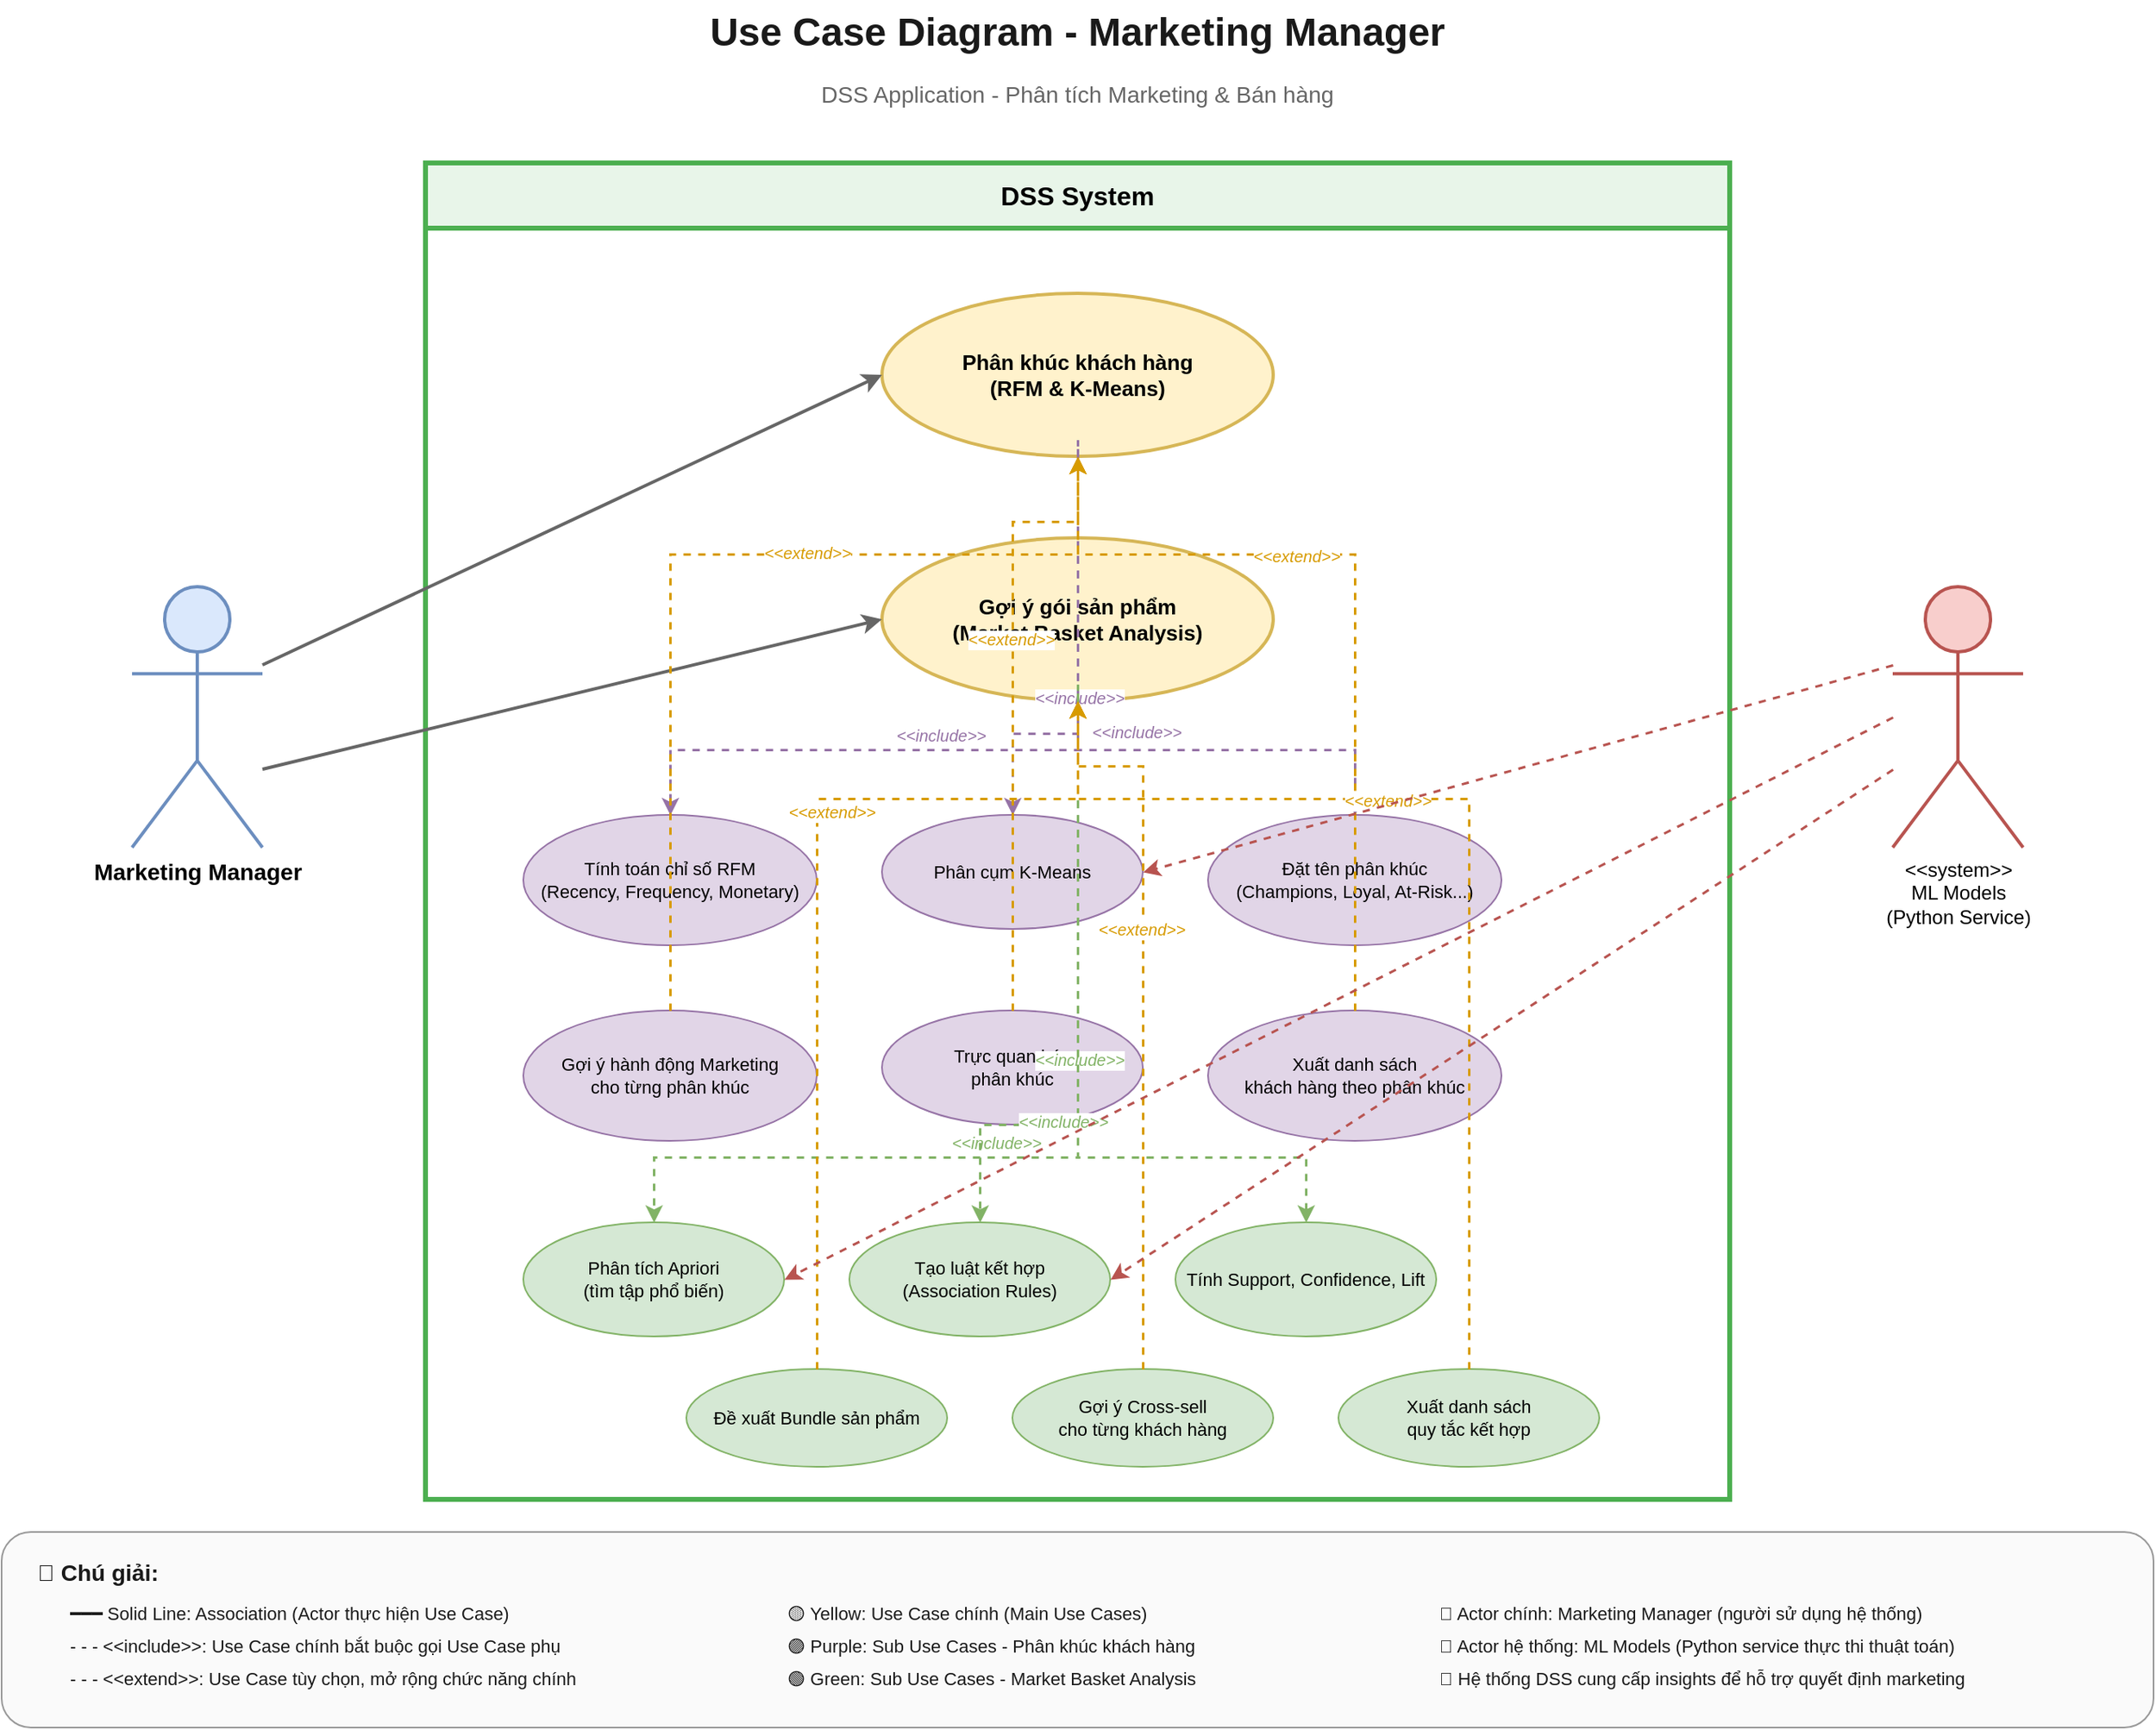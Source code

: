 <mxfile version="22.1.11" type="device">
  <diagram name="Marketing Manager Use Case Diagram" id="usecase-diagram">
    <mxGraphModel dx="1422" dy="794" grid="1" gridSize="10" guides="1" tooltips="1" connect="1" arrows="1" fold="1" page="1" pageScale="1" pageWidth="1400" pageHeight="1000" math="0" shadow="0">
      <root>
        <mxCell id="0" />
        <mxCell id="1" parent="0" />
        
        <!-- Title -->
        <mxCell id="title" value="Use Case Diagram - Marketing Manager" style="text;html=1;strokeColor=none;fillColor=none;align=center;verticalAlign=middle;whiteSpace=wrap;rounded=0;fontSize=24;fontStyle=1;fontColor=#1A1A1A;" vertex="1" parent="1">
          <mxGeometry x="400" y="20" width="600" height="40" as="geometry" />
        </mxCell>
        
        <mxCell id="subtitle" value="DSS Application - Phân tích Marketing &amp; Bán hàng" style="text;html=1;strokeColor=none;fillColor=none;align=center;verticalAlign=middle;whiteSpace=wrap;rounded=0;fontSize=14;fontColor=#666666;" vertex="1" parent="1">
          <mxGeometry x="400" y="65" width="600" height="25" as="geometry" />
        </mxCell>
        
        <!-- System Boundary -->
        <mxCell id="system-boundary" value="DSS System" style="swimlane;whiteSpace=wrap;html=1;fillColor=#E8F5E9;strokeColor=#4CAF50;strokeWidth=3;fontStyle=1;fontSize=16;startSize=40;" vertex="1" parent="1">
          <mxGeometry x="300" y="120" width="800" height="820" as="geometry" />
        </mxCell>
        
        <!-- Main Use Cases -->
        
        <!-- 1. Phân khúc khách hàng -->
        <mxCell id="uc-segmentation" value="Phân khúc khách hàng&#xa;(RFM &amp; K-Means)" style="ellipse;whiteSpace=wrap;html=1;fillColor=#fff2cc;strokeColor=#d6b656;strokeWidth=2;fontSize=13;fontStyle=1;" vertex="1" parent="system-boundary">
          <mxGeometry x="280" y="80" width="240" height="100" as="geometry" />
        </mxCell>
        
        <!-- 2. Market Basket Analysis -->
        <mxCell id="uc-basket" value="Gợi ý gói sản phẩm&#xa;(Market Basket Analysis)" style="ellipse;whiteSpace=wrap;html=1;fillColor=#fff2cc;strokeColor=#d6b656;strokeWidth=2;fontSize=13;fontStyle=1;" vertex="1" parent="system-boundary">
          <mxGeometry x="280" y="230" width="240" height="100" as="geometry" />
        </mxCell>
        
        <!-- Sub Use Cases for Segmentation -->
        
        <mxCell id="uc-compute-rfm" value="Tính toán chỉ số RFM&#xa;(Recency, Frequency, Monetary)" style="ellipse;whiteSpace=wrap;html=1;fillColor=#e1d5e7;strokeColor=#9673a6;fontSize=11;" vertex="1" parent="system-boundary">
          <mxGeometry x="60" y="400" width="180" height="80" as="geometry" />
        </mxCell>
        
        <mxCell id="uc-kmeans-clustering" value="Phân cụm K-Means" style="ellipse;whiteSpace=wrap;html=1;fillColor=#e1d5e7;strokeColor=#9673a6;fontSize=11;" vertex="1" parent="system-boundary">
          <mxGeometry x="280" y="400" width="160" height="70" as="geometry" />
        </mxCell>
        
        <mxCell id="uc-segment-naming" value="Đặt tên phân khúc&#xa;(Champions, Loyal, At-Risk...)" style="ellipse;whiteSpace=wrap;html=1;fillColor=#e1d5e7;strokeColor=#9673a6;fontSize=11;" vertex="1" parent="system-boundary">
          <mxGeometry x="480" y="400" width="180" height="80" as="geometry" />
        </mxCell>
        
        <mxCell id="uc-marketing-actions" value="Gợi ý hành động Marketing&#xa;cho từng phân khúc" style="ellipse;whiteSpace=wrap;html=1;fillColor=#e1d5e7;strokeColor=#9673a6;fontSize=11;" vertex="1" parent="system-boundary">
          <mxGeometry x="60" y="520" width="180" height="80" as="geometry" />
        </mxCell>
        
        <mxCell id="uc-segment-visualization" value="Trực quan hóa&#xa;phân khúc" style="ellipse;whiteSpace=wrap;html=1;fillColor=#e1d5e7;strokeColor=#9673a6;fontSize=11;" vertex="1" parent="system-boundary">
          <mxGeometry x="280" y="520" width="160" height="70" as="geometry" />
        </mxCell>
        
        <mxCell id="uc-export-segment" value="Xuất danh sách&#xa;khách hàng theo phân khúc" style="ellipse;whiteSpace=wrap;html=1;fillColor=#e1d5e7;strokeColor=#9673a6;fontSize=11;" vertex="1" parent="system-boundary">
          <mxGeometry x="480" y="520" width="180" height="80" as="geometry" />
        </mxCell>
        
        <!-- Sub Use Cases for Market Basket -->
        
        <mxCell id="uc-apriori" value="Phân tích Apriori&#xa;(tìm tập phổ biến)" style="ellipse;whiteSpace=wrap;html=1;fillColor=#d5e8d4;strokeColor=#82b366;fontSize=11;" vertex="1" parent="system-boundary">
          <mxGeometry x="60" y="650" width="160" height="70" as="geometry" />
        </mxCell>
        
        <mxCell id="uc-association-rules" value="Tạo luật kết hợp&#xa;(Association Rules)" style="ellipse;whiteSpace=wrap;html=1;fillColor=#d5e8d4;strokeColor=#82b366;fontSize=11;" vertex="1" parent="system-boundary">
          <mxGeometry x="260" y="650" width="160" height="70" as="geometry" />
        </mxCell>
        
        <mxCell id="uc-calculate-metrics" value="Tính Support, Confidence, Lift" style="ellipse;whiteSpace=wrap;html=1;fillColor=#d5e8d4;strokeColor=#82b366;fontSize=11;" vertex="1" parent="system-boundary">
          <mxGeometry x="460" y="650" width="160" height="70" as="geometry" />
        </mxCell>
        
        <mxCell id="uc-product-bundles" value="Đề xuất Bundle sản phẩm" style="ellipse;whiteSpace=wrap;html=1;fillColor=#d5e8d4;strokeColor=#82b366;fontSize=11;" vertex="1" parent="system-boundary">
          <mxGeometry x="160" y="740" width="160" height="60" as="geometry" />
        </mxCell>
        
        <mxCell id="uc-cross-sell" value="Gợi ý Cross-sell&#xa;cho từng khách hàng" style="ellipse;whiteSpace=wrap;html=1;fillColor=#d5e8d4;strokeColor=#82b366;fontSize=11;" vertex="1" parent="system-boundary">
          <mxGeometry x="360" y="740" width="160" height="60" as="geometry" />
        </mxCell>
        
        <mxCell id="uc-export-rules" value="Xuất danh sách&#xa;quy tắc kết hợp" style="ellipse;whiteSpace=wrap;html=1;fillColor=#d5e8d4;strokeColor=#82b366;fontSize=11;" vertex="1" parent="system-boundary">
          <mxGeometry x="560" y="740" width="160" height="60" as="geometry" />
        </mxCell>
        
        <!-- Actor: Marketing Manager -->
        <mxCell id="actor-marketing" value="Marketing Manager" style="shape=umlActor;verticalLabelPosition=bottom;verticalAlign=top;html=1;outlineConnect=0;fillColor=#dae8fc;strokeColor=#6c8ebf;strokeWidth=2;fontSize=14;fontStyle=1;" vertex="1" parent="1">
          <mxGeometry x="120" y="380" width="80" height="160" as="geometry" />
        </mxCell>
        
        <!-- Actor: System (ML Models) -->
        <mxCell id="actor-system" value="&amp;lt;&amp;lt;system&amp;gt;&amp;gt;&#xa;ML Models&#xa;(Python Service)" style="shape=umlActor;verticalLabelPosition=bottom;verticalAlign=top;html=1;outlineConnect=0;fillColor=#f8cecc;strokeColor=#b85450;strokeWidth=2;fontSize=12;fontStyle=0;" vertex="1" parent="1">
          <mxGeometry x="1200" y="380" width="80" height="160" as="geometry" />
        </mxCell>
        
        <!-- Associations from Marketing Manager to Main Use Cases -->
        
        <mxCell id="assoc-1" style="edgeStyle=none;rounded=0;orthogonalLoop=1;jettySize=auto;html=1;exitX=1;exitY=0.3;exitDx=0;exitDy=0;exitPerimeter=0;entryX=0;entryY=0.5;entryDx=0;entryDy=0;strokeWidth=2;strokeColor=#666666;" edge="1" parent="1" source="actor-marketing" target="uc-segmentation">
          <mxGeometry relative="1" as="geometry" />
        </mxCell>
        
        <mxCell id="assoc-2" style="edgeStyle=none;rounded=0;orthogonalLoop=1;jettySize=auto;html=1;exitX=1;exitY=0.7;exitDx=0;exitDy=0;exitPerimeter=0;entryX=0;entryY=0.5;entryDx=0;entryDy=0;strokeWidth=2;strokeColor=#666666;" edge="1" parent="1" source="actor-marketing" target="uc-basket">
          <mxGeometry relative="1" as="geometry" />
        </mxCell>
        
        <!-- Include relationships for Segmentation -->
        
        <mxCell id="include-1" style="edgeStyle=orthogonalEdgeStyle;rounded=0;orthogonalLoop=1;jettySize=auto;html=1;dashed=1;strokeWidth=1.5;strokeColor=#9673a6;entryX=0.5;entryY=0;entryDx=0;entryDy=0;exitX=0.5;exitY=1;exitDx=0;exitDy=0;" edge="1" parent="1" source="uc-segmentation" target="uc-compute-rfm">
          <mxGeometry relative="1" as="geometry">
            <Array as="points">
              <mxPoint x="700" y="290" />
              <mxPoint x="700" y="480" />
              <mxPoint x="450" y="480" />
            </Array>
          </mxGeometry>
        </mxCell>
        <mxCell id="include-1-label" value="&amp;lt;&amp;lt;include&amp;gt;&amp;gt;" style="edgeLabel;html=1;align=center;verticalAlign=middle;resizable=0;points=[];fontSize=10;fontColor=#9673a6;fontStyle=2;backgroundColor=#FFFFFF;" vertex="1" connectable="0" parent="include-1">
          <mxGeometry x="0.2" y="1" relative="1" as="geometry">
            <mxPoint x="10" y="-10" as="offset" />
          </mxGeometry>
        </mxCell>
        
        <mxCell id="include-2" style="edgeStyle=orthogonalEdgeStyle;rounded=0;orthogonalLoop=1;jettySize=auto;html=1;dashed=1;strokeWidth=1.5;strokeColor=#9673a6;entryX=0.5;entryY=0;entryDx=0;entryDy=0;exitX=0.5;exitY=1;exitDx=0;exitDy=0;" edge="1" parent="1" source="uc-segmentation" target="uc-kmeans-clustering">
          <mxGeometry relative="1" as="geometry">
            <Array as="points">
              <mxPoint x="700" y="290" />
              <mxPoint x="700" y="470" />
              <mxPoint x="660" y="470" />
            </Array>
          </mxGeometry>
        </mxCell>
        <mxCell id="include-2-label" value="&amp;lt;&amp;lt;include&amp;gt;&amp;gt;" style="edgeLabel;html=1;align=center;verticalAlign=middle;resizable=0;points=[];fontSize=10;fontColor=#9673a6;fontStyle=2;backgroundColor=#FFFFFF;" vertex="1" connectable="0" parent="include-2">
          <mxGeometry x="0.2" y="1" relative="1" as="geometry">
            <mxPoint as="offset" />
          </mxGeometry>
        </mxCell>
        
        <mxCell id="include-3" style="edgeStyle=orthogonalEdgeStyle;rounded=0;orthogonalLoop=1;jettySize=auto;html=1;dashed=1;strokeWidth=1.5;strokeColor=#9673a6;entryX=0.5;entryY=0;entryDx=0;entryDy=0;exitX=0.5;exitY=1;exitDx=0;exitDy=0;" edge="1" parent="1" source="uc-segmentation" target="uc-segment-naming">
          <mxGeometry relative="1" as="geometry">
            <Array as="points">
              <mxPoint x="700" y="290" />
              <mxPoint x="700" y="480" />
              <mxPoint x="870" y="480" />
            </Array>
          </mxGeometry>
        </mxCell>
        <mxCell id="include-3-label" value="&amp;lt;&amp;lt;include&amp;gt;&amp;gt;" style="edgeLabel;html=1;align=center;verticalAlign=middle;resizable=0;points=[];fontSize=10;fontColor=#9673a6;fontStyle=2;backgroundColor=#FFFFFF;" vertex="1" connectable="0" parent="include-3">
          <mxGeometry x="0.2" y="1" relative="1" as="geometry">
            <mxPoint x="-10" y="-10" as="offset" />
          </mxGeometry>
        </mxCell>
        
        <!-- Extend relationships for Segmentation -->
        
        <mxCell id="extend-1" style="edgeStyle=orthogonalEdgeStyle;rounded=0;orthogonalLoop=1;jettySize=auto;html=1;dashed=1;strokeWidth=1.5;strokeColor=#d79b00;entryX=0.5;entryY=1;entryDx=0;entryDy=0;exitX=0.5;exitY=0;exitDx=0;exitDy=0;" edge="1" parent="1" source="uc-marketing-actions" target="uc-segmentation">
          <mxGeometry relative="1" as="geometry">
            <Array as="points">
              <mxPoint x="450" y="600" />
              <mxPoint x="450" y="360" />
              <mxPoint x="700" y="360" />
            </Array>
          </mxGeometry>
        </mxCell>
        <mxCell id="extend-1-label" value="&amp;lt;&amp;lt;extend&amp;gt;&amp;gt;" style="edgeLabel;html=1;align=center;verticalAlign=middle;resizable=0;points=[];fontSize=10;fontColor=#d79b00;fontStyle=2;backgroundColor=#FFFFFF;" vertex="1" connectable="0" parent="extend-1">
          <mxGeometry x="0.2" y="1" relative="1" as="geometry">
            <mxPoint x="10" as="offset" />
          </mxGeometry>
        </mxCell>
        
        <mxCell id="extend-2" style="edgeStyle=orthogonalEdgeStyle;rounded=0;orthogonalLoop=1;jettySize=auto;html=1;dashed=1;strokeWidth=1.5;strokeColor=#d79b00;entryX=0.5;entryY=1;entryDx=0;entryDy=0;exitX=0.5;exitY=0;exitDx=0;exitDy=0;" edge="1" parent="1" source="uc-segment-visualization" target="uc-segmentation">
          <mxGeometry relative="1" as="geometry">
            <Array as="points">
              <mxPoint x="660" y="600" />
              <mxPoint x="660" y="340" />
              <mxPoint x="700" y="340" />
            </Array>
          </mxGeometry>
        </mxCell>
        <mxCell id="extend-2-label" value="&amp;lt;&amp;lt;extend&amp;gt;&amp;gt;" style="edgeLabel;html=1;align=center;verticalAlign=middle;resizable=0;points=[];fontSize=10;fontColor=#d79b00;fontStyle=2;backgroundColor=#FFFFFF;" vertex="1" connectable="0" parent="extend-2">
          <mxGeometry x="0.2" y="1" relative="1" as="geometry">
            <mxPoint as="offset" />
          </mxGeometry>
        </mxCell>
        
        <mxCell id="extend-3" style="edgeStyle=orthogonalEdgeStyle;rounded=0;orthogonalLoop=1;jettySize=auto;html=1;dashed=1;strokeWidth=1.5;strokeColor=#d79b00;entryX=0.5;entryY=1;entryDx=0;entryDy=0;exitX=0.5;exitY=0;exitDx=0;exitDy=0;" edge="1" parent="1" source="uc-export-segment" target="uc-segmentation">
          <mxGeometry relative="1" as="geometry">
            <Array as="points">
              <mxPoint x="870" y="600" />
              <mxPoint x="870" y="360" />
              <mxPoint x="700" y="360" />
            </Array>
          </mxGeometry>
        </mxCell>
        <mxCell id="extend-3-label" value="&amp;lt;&amp;lt;extend&amp;gt;&amp;gt;" style="edgeLabel;html=1;align=center;verticalAlign=middle;resizable=0;points=[];fontSize=10;fontColor=#d79b00;fontStyle=2;backgroundColor=#FFFFFF;" vertex="1" connectable="0" parent="extend-3">
          <mxGeometry x="0.2" y="1" relative="1" as="geometry">
            <mxPoint x="-10" as="offset" />
          </mxGeometry>
        </mxCell>
        
        <!-- Include relationships for Market Basket -->
        
        <mxCell id="include-4" style="edgeStyle=orthogonalEdgeStyle;rounded=0;orthogonalLoop=1;jettySize=auto;html=1;dashed=1;strokeWidth=1.5;strokeColor=#82b366;entryX=0.5;entryY=0;entryDx=0;entryDy=0;exitX=0.5;exitY=1;exitDx=0;exitDy=0;" edge="1" parent="1" source="uc-basket" target="uc-apriori">
          <mxGeometry relative="1" as="geometry">
            <Array as="points">
              <mxPoint x="700" y="440" />
              <mxPoint x="700" y="730" />
              <mxPoint x="440" y="730" />
            </Array>
          </mxGeometry>
        </mxCell>
        <mxCell id="include-4-label" value="&amp;lt;&amp;lt;include&amp;gt;&amp;gt;" style="edgeLabel;html=1;align=center;verticalAlign=middle;resizable=0;points=[];fontSize=10;fontColor=#82b366;fontStyle=2;backgroundColor=#FFFFFF;" vertex="1" connectable="0" parent="include-4">
          <mxGeometry x="0.2" y="1" relative="1" as="geometry">
            <mxPoint x="10" y="-10" as="offset" />
          </mxGeometry>
        </mxCell>
        
        <mxCell id="include-5" style="edgeStyle=orthogonalEdgeStyle;rounded=0;orthogonalLoop=1;jettySize=auto;html=1;dashed=1;strokeWidth=1.5;strokeColor=#82b366;entryX=0.5;entryY=0;entryDx=0;entryDy=0;exitX=0.5;exitY=1;exitDx=0;exitDy=0;" edge="1" parent="1" source="uc-basket" target="uc-association-rules">
          <mxGeometry relative="1" as="geometry">
            <Array as="points">
              <mxPoint x="700" y="440" />
              <mxPoint x="700" y="710" />
              <mxPoint x="640" y="710" />
            </Array>
          </mxGeometry>
        </mxCell>
        <mxCell id="include-5-label" value="&amp;lt;&amp;lt;include&amp;gt;&amp;gt;" style="edgeLabel;html=1;align=center;verticalAlign=middle;resizable=0;points=[];fontSize=10;fontColor=#82b366;fontStyle=2;backgroundColor=#FFFFFF;" vertex="1" connectable="0" parent="include-5">
          <mxGeometry x="0.2" y="1" relative="1" as="geometry">
            <mxPoint as="offset" />
          </mxGeometry>
        </mxCell>
        
        <mxCell id="include-6" style="edgeStyle=orthogonalEdgeStyle;rounded=0;orthogonalLoop=1;jettySize=auto;html=1;dashed=1;strokeWidth=1.5;strokeColor=#82b366;entryX=0.5;entryY=0;entryDx=0;entryDy=0;exitX=0.5;exitY=1;exitDx=0;exitDy=0;" edge="1" parent="1" source="uc-basket" target="uc-calculate-metrics">
          <mxGeometry relative="1" as="geometry">
            <Array as="points">
              <mxPoint x="700" y="440" />
              <mxPoint x="700" y="730" />
              <mxPoint x="840" y="730" />
            </Array>
          </mxGeometry>
        </mxCell>
        <mxCell id="include-6-label" value="&amp;lt;&amp;lt;include&amp;gt;&amp;gt;" style="edgeLabel;html=1;align=center;verticalAlign=middle;resizable=0;points=[];fontSize=10;fontColor=#82b366;fontStyle=2;backgroundColor=#FFFFFF;" vertex="1" connectable="0" parent="include-6">
          <mxGeometry x="0.2" y="1" relative="1" as="geometry">
            <mxPoint x="-10" y="-10" as="offset" />
          </mxGeometry>
        </mxCell>
        
        <!-- Extend relationships for Market Basket -->
        
        <mxCell id="extend-4" style="edgeStyle=orthogonalEdgeStyle;rounded=0;orthogonalLoop=1;jettySize=auto;html=1;dashed=1;strokeWidth=1.5;strokeColor=#d79b00;entryX=0.5;entryY=1;entryDx=0;entryDy=0;exitX=0.5;exitY=0;exitDx=0;exitDy=0;" edge="1" parent="1" source="uc-product-bundles" target="uc-basket">
          <mxGeometry relative="1" as="geometry">
            <Array as="points">
              <mxPoint x="540" y="820" />
              <mxPoint x="540" y="510" />
              <mxPoint x="700" y="510" />
            </Array>
          </mxGeometry>
        </mxCell>
        <mxCell id="extend-4-label" value="&amp;lt;&amp;lt;extend&amp;gt;&amp;gt;" style="edgeLabel;html=1;align=center;verticalAlign=middle;resizable=0;points=[];fontSize=10;fontColor=#d79b00;fontStyle=2;backgroundColor=#FFFFFF;" vertex="1" connectable="0" parent="extend-4">
          <mxGeometry x="0.2" y="1" relative="1" as="geometry">
            <mxPoint x="10" as="offset" />
          </mxGeometry>
        </mxCell>
        
        <mxCell id="extend-5" style="edgeStyle=orthogonalEdgeStyle;rounded=0;orthogonalLoop=1;jettySize=auto;html=1;dashed=1;strokeWidth=1.5;strokeColor=#d79b00;entryX=0.5;entryY=1;entryDx=0;entryDy=0;exitX=0.5;exitY=0;exitDx=0;exitDy=0;" edge="1" parent="1" source="uc-cross-sell" target="uc-basket">
          <mxGeometry relative="1" as="geometry">
            <Array as="points">
              <mxPoint x="740" y="820" />
              <mxPoint x="740" y="490" />
              <mxPoint x="700" y="490" />
            </Array>
          </mxGeometry>
        </mxCell>
        <mxCell id="extend-5-label" value="&amp;lt;&amp;lt;extend&amp;gt;&amp;gt;" style="edgeLabel;html=1;align=center;verticalAlign=middle;resizable=0;points=[];fontSize=10;fontColor=#d79b00;fontStyle=2;backgroundColor=#FFFFFF;" vertex="1" connectable="0" parent="extend-5">
          <mxGeometry x="0.2" y="1" relative="1" as="geometry">
            <mxPoint as="offset" />
          </mxGeometry>
        </mxCell>
        
        <mxCell id="extend-6" style="edgeStyle=orthogonalEdgeStyle;rounded=0;orthogonalLoop=1;jettySize=auto;html=1;dashed=1;strokeWidth=1.5;strokeColor=#d79b00;entryX=0.5;entryY=1;entryDx=0;entryDy=0;exitX=0.5;exitY=0;exitDx=0;exitDy=0;" edge="1" parent="1" source="uc-export-rules" target="uc-basket">
          <mxGeometry relative="1" as="geometry">
            <Array as="points">
              <mxPoint x="940" y="820" />
              <mxPoint x="940" y="510" />
              <mxPoint x="700" y="510" />
            </Array>
          </mxGeometry>
        </mxCell>
        <mxCell id="extend-6-label" value="&amp;lt;&amp;lt;extend&amp;gt;&amp;gt;" style="edgeLabel;html=1;align=center;verticalAlign=middle;resizable=0;points=[];fontSize=10;fontColor=#d79b00;fontStyle=2;backgroundColor=#FFFFFF;" vertex="1" connectable="0" parent="extend-6">
          <mxGeometry x="0.2" y="1" relative="1" as="geometry">
            <mxPoint x="-10" as="offset" />
          </mxGeometry>
        </mxCell>
        
        <!-- Associations from System to algorithmic use cases -->
        
        <mxCell id="assoc-system-1" style="edgeStyle=none;rounded=0;orthogonalLoop=1;jettySize=auto;html=1;exitX=0;exitY=0.3;exitDx=0;exitDy=0;exitPerimeter=0;entryX=1;entryY=0.5;entryDx=0;entryDy=0;strokeWidth=1.5;strokeColor=#b85450;dashed=1;" edge="1" parent="1" source="actor-system" target="uc-kmeans-clustering">
          <mxGeometry relative="1" as="geometry" />
        </mxCell>
        
        <mxCell id="assoc-system-2" style="edgeStyle=none;rounded=0;orthogonalLoop=1;jettySize=auto;html=1;exitX=0;exitY=0.5;exitDx=0;exitDy=0;exitPerimeter=0;entryX=1;entryY=0.5;entryDx=0;entryDy=0;strokeWidth=1.5;strokeColor=#b85450;dashed=1;" edge="1" parent="1" source="actor-system" target="uc-apriori">
          <mxGeometry relative="1" as="geometry" />
        </mxCell>
        
        <mxCell id="assoc-system-3" style="edgeStyle=none;rounded=0;orthogonalLoop=1;jettySize=auto;html=1;exitX=0;exitY=0.7;exitDx=0;exitDy=0;exitPerimeter=0;entryX=1;entryY=0.5;entryDx=0;entryDy=0;strokeWidth=1.5;strokeColor=#b85450;dashed=1;" edge="1" parent="1" source="actor-system" target="uc-association-rules">
          <mxGeometry relative="1" as="geometry" />
        </mxCell>
        
        <!-- Legend -->
        <mxCell id="legend-box" value="" style="rounded=1;whiteSpace=wrap;html=1;fillColor=#FAFAFA;strokeColor=#999999;strokeWidth=1;" vertex="1" parent="1">
          <mxGeometry x="40" y="960" width="1320" height="120" as="geometry" />
        </mxCell>
        
        <mxCell id="legend-title" value="📖 Chú giải:" style="text;html=1;strokeColor=none;fillColor=none;align=left;verticalAlign=middle;whiteSpace=wrap;rounded=0;fontSize=14;fontStyle=1;fontColor=#1A1A1A;" vertex="1" parent="1">
          <mxGeometry x="60" y="970" width="100" height="30" as="geometry" />
        </mxCell>
        
        <mxCell id="legend-1" value="━━━ Solid Line: Association (Actor thực hiện Use Case)" style="text;html=1;strokeColor=none;fillColor=none;align=left;verticalAlign=middle;whiteSpace=wrap;rounded=0;fontSize=11;fontColor=#1A1A1A;" vertex="1" parent="1">
          <mxGeometry x="80" y="1000" width="400" height="20" as="geometry" />
        </mxCell>
        
        <mxCell id="legend-2" value="- - - &amp;lt;&amp;lt;include&amp;gt;&amp;gt;: Use Case chính bắt buộc gọi Use Case phụ" style="text;html=1;strokeColor=none;fillColor=none;align=left;verticalAlign=middle;whiteSpace=wrap;rounded=0;fontSize=11;fontColor=#1A1A1A;" vertex="1" parent="1">
          <mxGeometry x="80" y="1020" width="400" height="20" as="geometry" />
        </mxCell>
        
        <mxCell id="legend-3" value="- - - &amp;lt;&amp;lt;extend&amp;gt;&amp;gt;: Use Case tùy chọn, mở rộng chức năng chính" style="text;html=1;strokeColor=none;fillColor=none;align=left;verticalAlign=middle;whiteSpace=wrap;rounded=0;fontSize=11;fontColor=#1A1A1A;" vertex="1" parent="1">
          <mxGeometry x="80" y="1040" width="400" height="20" as="geometry" />
        </mxCell>
        
        <mxCell id="legend-4" value="🟡 Yellow: Use Case chính (Main Use Cases)" style="text;html=1;strokeColor=none;fillColor=none;align=left;verticalAlign=middle;whiteSpace=wrap;rounded=0;fontSize=11;fontColor=#1A1A1A;" vertex="1" parent="1">
          <mxGeometry x="520" y="1000" width="350" height="20" as="geometry" />
        </mxCell>
        
        <mxCell id="legend-5" value="🟣 Purple: Sub Use Cases - Phân khúc khách hàng" style="text;html=1;strokeColor=none;fillColor=none;align=left;verticalAlign=middle;whiteSpace=wrap;rounded=0;fontSize=11;fontColor=#1A1A1A;" vertex="1" parent="1">
          <mxGeometry x="520" y="1020" width="350" height="20" as="geometry" />
        </mxCell>
        
        <mxCell id="legend-6" value="🟢 Green: Sub Use Cases - Market Basket Analysis" style="text;html=1;strokeColor=none;fillColor=none;align=left;verticalAlign=middle;whiteSpace=wrap;rounded=0;fontSize=11;fontColor=#1A1A1A;" vertex="1" parent="1">
          <mxGeometry x="520" y="1040" width="350" height="20" as="geometry" />
        </mxCell>
        
        <mxCell id="legend-7" value="👤 Actor chính: Marketing Manager (người sử dụng hệ thống)" style="text;html=1;strokeColor=none;fillColor=none;align=left;verticalAlign=middle;whiteSpace=wrap;rounded=0;fontSize=11;fontColor=#1A1A1A;" vertex="1" parent="1">
          <mxGeometry x="920" y="1000" width="400" height="20" as="geometry" />
        </mxCell>
        
        <mxCell id="legend-8" value="🤖 Actor hệ thống: ML Models (Python service thực thi thuật toán)" style="text;html=1;strokeColor=none;fillColor=none;align=left;verticalAlign=middle;whiteSpace=wrap;rounded=0;fontSize=11;fontColor=#1A1A1A;" vertex="1" parent="1">
          <mxGeometry x="920" y="1020" width="400" height="20" as="geometry" />
        </mxCell>
        
        <mxCell id="legend-9" value="🎯 Hệ thống DSS cung cấp insights để hỗ trợ quyết định marketing" style="text;html=1;strokeColor=none;fillColor=none;align=left;verticalAlign=middle;whiteSpace=wrap;rounded=0;fontSize=11;fontColor=#1A1A1A;" vertex="1" parent="1">
          <mxGeometry x="920" y="1040" width="400" height="20" as="geometry" />
        </mxCell>
        
      </root>
    </mxGraphModel>
  </diagram>
</mxfile>
